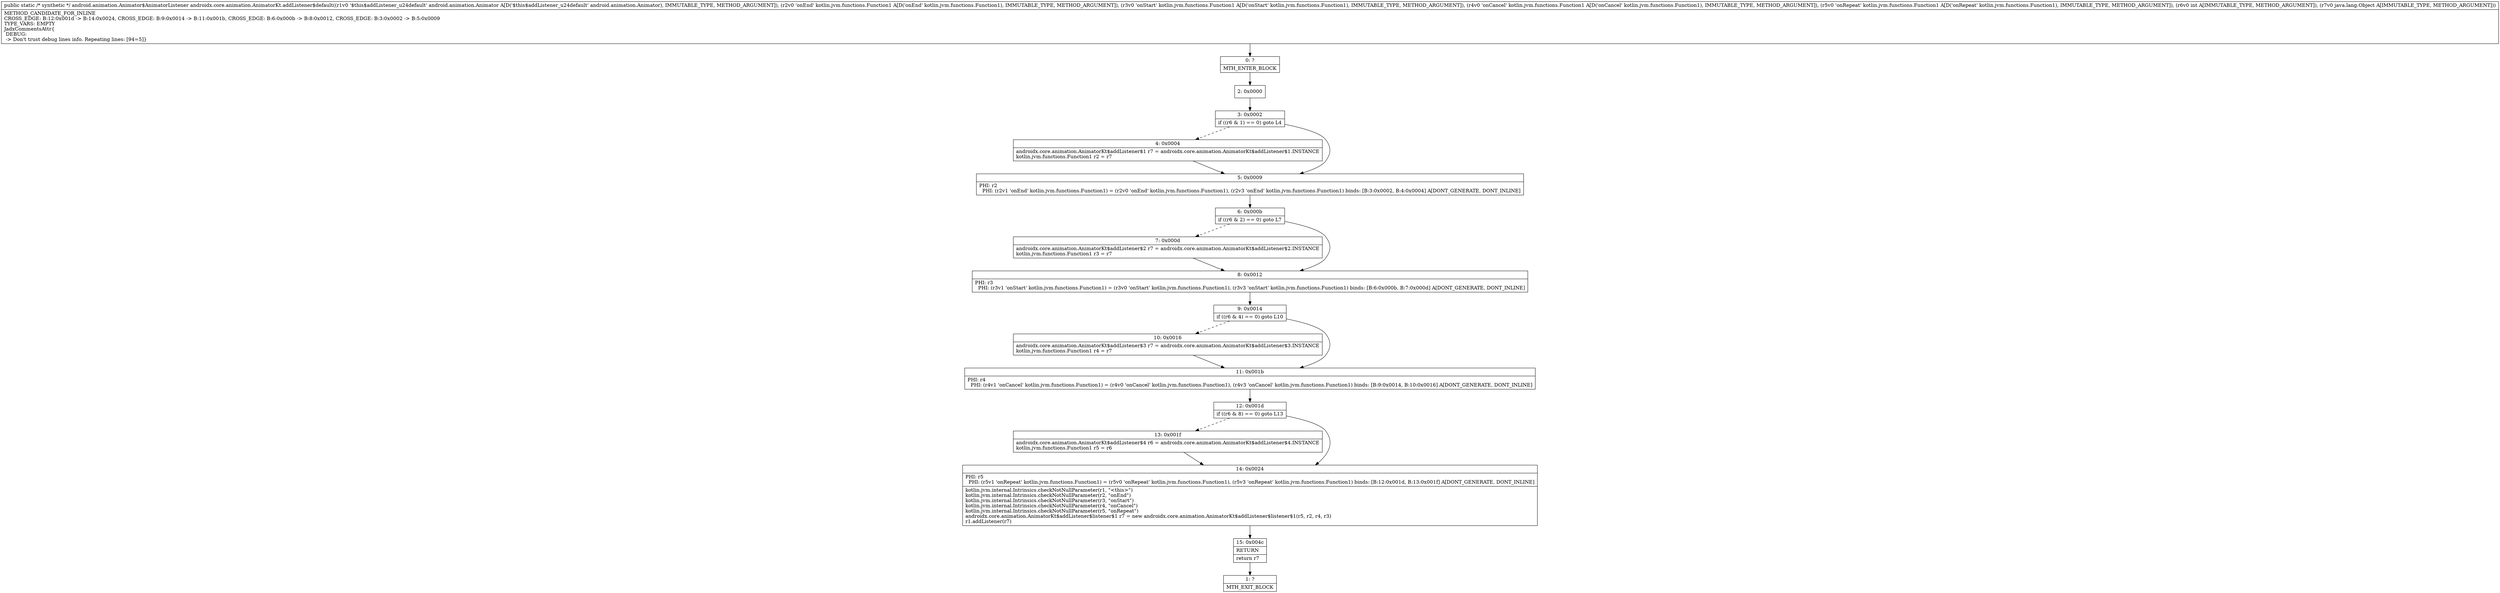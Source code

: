digraph "CFG forandroidx.core.animation.AnimatorKt.addListener$default(Landroid\/animation\/Animator;Lkotlin\/jvm\/functions\/Function1;Lkotlin\/jvm\/functions\/Function1;Lkotlin\/jvm\/functions\/Function1;Lkotlin\/jvm\/functions\/Function1;ILjava\/lang\/Object;)Landroid\/animation\/Animator$AnimatorListener;" {
Node_0 [shape=record,label="{0\:\ ?|MTH_ENTER_BLOCK\l}"];
Node_2 [shape=record,label="{2\:\ 0x0000}"];
Node_3 [shape=record,label="{3\:\ 0x0002|if ((r6 & 1) == 0) goto L4\l}"];
Node_4 [shape=record,label="{4\:\ 0x0004|androidx.core.animation.AnimatorKt$addListener$1 r7 = androidx.core.animation.AnimatorKt$addListener$1.INSTANCE\lkotlin.jvm.functions.Function1 r2 = r7\l}"];
Node_5 [shape=record,label="{5\:\ 0x0009|PHI: r2 \l  PHI: (r2v1 'onEnd' kotlin.jvm.functions.Function1) = (r2v0 'onEnd' kotlin.jvm.functions.Function1), (r2v3 'onEnd' kotlin.jvm.functions.Function1) binds: [B:3:0x0002, B:4:0x0004] A[DONT_GENERATE, DONT_INLINE]\l}"];
Node_6 [shape=record,label="{6\:\ 0x000b|if ((r6 & 2) == 0) goto L7\l}"];
Node_7 [shape=record,label="{7\:\ 0x000d|androidx.core.animation.AnimatorKt$addListener$2 r7 = androidx.core.animation.AnimatorKt$addListener$2.INSTANCE\lkotlin.jvm.functions.Function1 r3 = r7\l}"];
Node_8 [shape=record,label="{8\:\ 0x0012|PHI: r3 \l  PHI: (r3v1 'onStart' kotlin.jvm.functions.Function1) = (r3v0 'onStart' kotlin.jvm.functions.Function1), (r3v3 'onStart' kotlin.jvm.functions.Function1) binds: [B:6:0x000b, B:7:0x000d] A[DONT_GENERATE, DONT_INLINE]\l}"];
Node_9 [shape=record,label="{9\:\ 0x0014|if ((r6 & 4) == 0) goto L10\l}"];
Node_10 [shape=record,label="{10\:\ 0x0016|androidx.core.animation.AnimatorKt$addListener$3 r7 = androidx.core.animation.AnimatorKt$addListener$3.INSTANCE\lkotlin.jvm.functions.Function1 r4 = r7\l}"];
Node_11 [shape=record,label="{11\:\ 0x001b|PHI: r4 \l  PHI: (r4v1 'onCancel' kotlin.jvm.functions.Function1) = (r4v0 'onCancel' kotlin.jvm.functions.Function1), (r4v3 'onCancel' kotlin.jvm.functions.Function1) binds: [B:9:0x0014, B:10:0x0016] A[DONT_GENERATE, DONT_INLINE]\l}"];
Node_12 [shape=record,label="{12\:\ 0x001d|if ((r6 & 8) == 0) goto L13\l}"];
Node_13 [shape=record,label="{13\:\ 0x001f|androidx.core.animation.AnimatorKt$addListener$4 r6 = androidx.core.animation.AnimatorKt$addListener$4.INSTANCE\lkotlin.jvm.functions.Function1 r5 = r6\l}"];
Node_14 [shape=record,label="{14\:\ 0x0024|PHI: r5 \l  PHI: (r5v1 'onRepeat' kotlin.jvm.functions.Function1) = (r5v0 'onRepeat' kotlin.jvm.functions.Function1), (r5v3 'onRepeat' kotlin.jvm.functions.Function1) binds: [B:12:0x001d, B:13:0x001f] A[DONT_GENERATE, DONT_INLINE]\l|kotlin.jvm.internal.Intrinsics.checkNotNullParameter(r1, \"\<this\>\")\lkotlin.jvm.internal.Intrinsics.checkNotNullParameter(r2, \"onEnd\")\lkotlin.jvm.internal.Intrinsics.checkNotNullParameter(r3, \"onStart\")\lkotlin.jvm.internal.Intrinsics.checkNotNullParameter(r4, \"onCancel\")\lkotlin.jvm.internal.Intrinsics.checkNotNullParameter(r5, \"onRepeat\")\landroidx.core.animation.AnimatorKt$addListener$listener$1 r7 = new androidx.core.animation.AnimatorKt$addListener$listener$1(r5, r2, r4, r3)\lr1.addListener(r7)\l}"];
Node_15 [shape=record,label="{15\:\ 0x004c|RETURN\l|return r7\l}"];
Node_1 [shape=record,label="{1\:\ ?|MTH_EXIT_BLOCK\l}"];
MethodNode[shape=record,label="{public static \/* synthetic *\/ android.animation.Animator$AnimatorListener androidx.core.animation.AnimatorKt.addListener$default((r1v0 '$this$addListener_u24default' android.animation.Animator A[D('$this$addListener_u24default' android.animation.Animator), IMMUTABLE_TYPE, METHOD_ARGUMENT]), (r2v0 'onEnd' kotlin.jvm.functions.Function1 A[D('onEnd' kotlin.jvm.functions.Function1), IMMUTABLE_TYPE, METHOD_ARGUMENT]), (r3v0 'onStart' kotlin.jvm.functions.Function1 A[D('onStart' kotlin.jvm.functions.Function1), IMMUTABLE_TYPE, METHOD_ARGUMENT]), (r4v0 'onCancel' kotlin.jvm.functions.Function1 A[D('onCancel' kotlin.jvm.functions.Function1), IMMUTABLE_TYPE, METHOD_ARGUMENT]), (r5v0 'onRepeat' kotlin.jvm.functions.Function1 A[D('onRepeat' kotlin.jvm.functions.Function1), IMMUTABLE_TYPE, METHOD_ARGUMENT]), (r6v0 int A[IMMUTABLE_TYPE, METHOD_ARGUMENT]), (r7v0 java.lang.Object A[IMMUTABLE_TYPE, METHOD_ARGUMENT]))  | METHOD_CANDIDATE_FOR_INLINE\lCROSS_EDGE: B:12:0x001d \-\> B:14:0x0024, CROSS_EDGE: B:9:0x0014 \-\> B:11:0x001b, CROSS_EDGE: B:6:0x000b \-\> B:8:0x0012, CROSS_EDGE: B:3:0x0002 \-\> B:5:0x0009\lTYPE_VARS: EMPTY\lJadxCommentsAttr\{\l DEBUG: \l \-\> Don't trust debug lines info. Repeating lines: [94=5]\}\l}"];
MethodNode -> Node_0;Node_0 -> Node_2;
Node_2 -> Node_3;
Node_3 -> Node_4[style=dashed];
Node_3 -> Node_5;
Node_4 -> Node_5;
Node_5 -> Node_6;
Node_6 -> Node_7[style=dashed];
Node_6 -> Node_8;
Node_7 -> Node_8;
Node_8 -> Node_9;
Node_9 -> Node_10[style=dashed];
Node_9 -> Node_11;
Node_10 -> Node_11;
Node_11 -> Node_12;
Node_12 -> Node_13[style=dashed];
Node_12 -> Node_14;
Node_13 -> Node_14;
Node_14 -> Node_15;
Node_15 -> Node_1;
}

